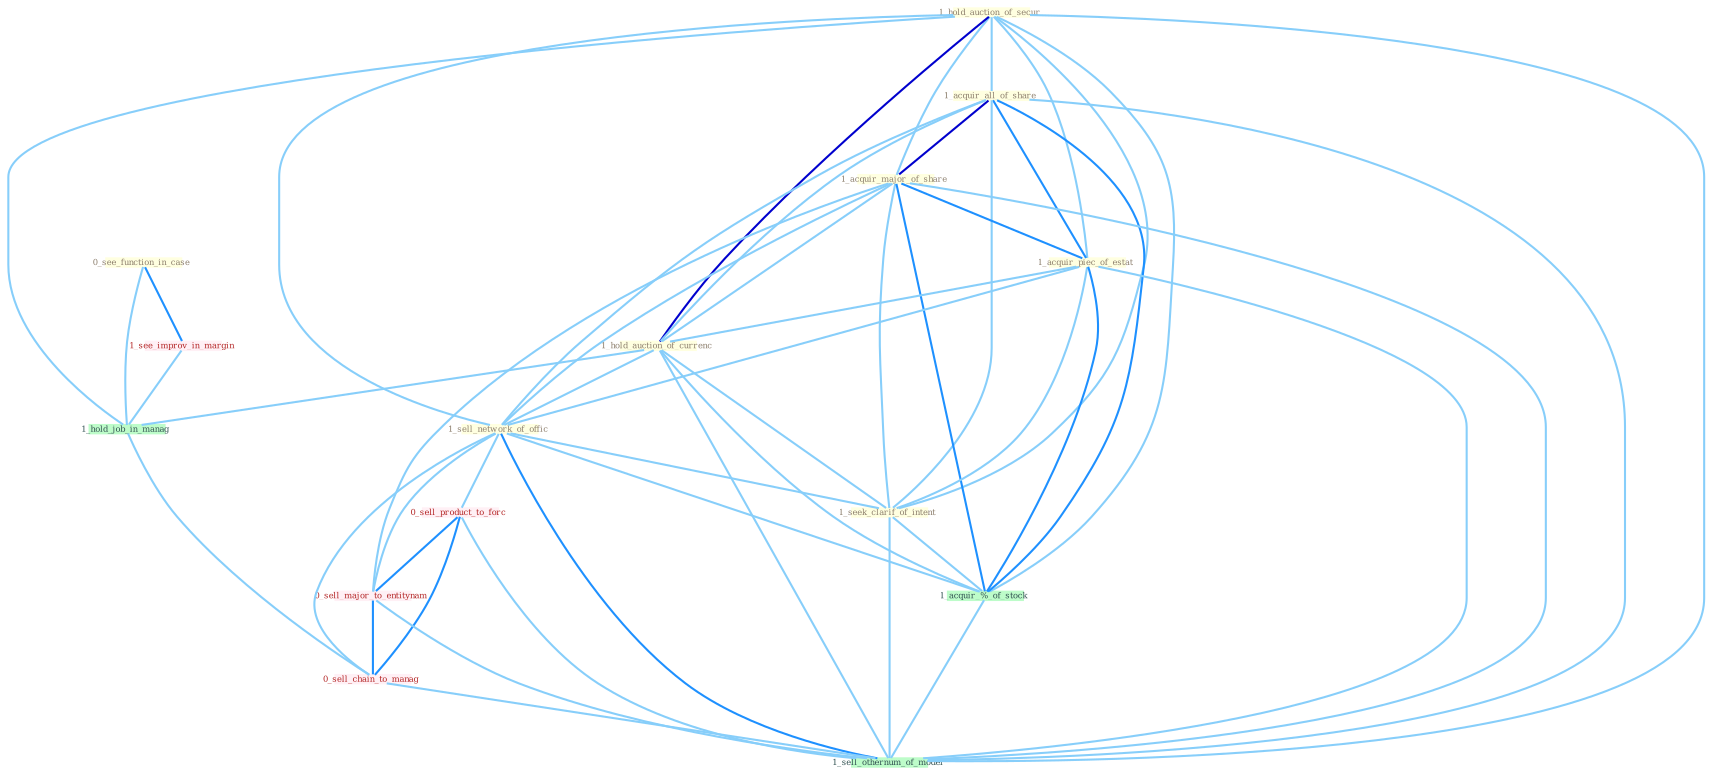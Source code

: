 Graph G{ 
    node
    [shape=polygon,style=filled,width=.5,height=.06,color="#BDFCC9",fixedsize=true,fontsize=4,
    fontcolor="#2f4f4f"];
    {node
    [color="#ffffe0", fontcolor="#8b7d6b"] "0_see_function_in_case " "1_hold_auction_of_secur " "1_acquir_all_of_share " "1_acquir_major_of_share " "1_acquir_piec_of_estat " "1_hold_auction_of_currenc " "1_sell_network_of_offic " "1_seek_clarif_of_intent "}
{node [color="#fff0f5", fontcolor="#b22222"] "1_see_improv_in_margin " "0_sell_product_to_forc " "0_sell_major_to_entitynam " "0_sell_chain_to_manag "}
edge [color="#B0E2FF"];

	"0_see_function_in_case " -- "1_see_improv_in_margin " [w="2", color="#1e90ff" , len=0.8];
	"0_see_function_in_case " -- "1_hold_job_in_manag " [w="1", color="#87cefa" ];
	"1_hold_auction_of_secur " -- "1_acquir_all_of_share " [w="1", color="#87cefa" ];
	"1_hold_auction_of_secur " -- "1_acquir_major_of_share " [w="1", color="#87cefa" ];
	"1_hold_auction_of_secur " -- "1_acquir_piec_of_estat " [w="1", color="#87cefa" ];
	"1_hold_auction_of_secur " -- "1_hold_auction_of_currenc " [w="3", color="#0000cd" , len=0.6];
	"1_hold_auction_of_secur " -- "1_sell_network_of_offic " [w="1", color="#87cefa" ];
	"1_hold_auction_of_secur " -- "1_seek_clarif_of_intent " [w="1", color="#87cefa" ];
	"1_hold_auction_of_secur " -- "1_acquir_%_of_stock " [w="1", color="#87cefa" ];
	"1_hold_auction_of_secur " -- "1_hold_job_in_manag " [w="1", color="#87cefa" ];
	"1_hold_auction_of_secur " -- "1_sell_othernum_of_model " [w="1", color="#87cefa" ];
	"1_acquir_all_of_share " -- "1_acquir_major_of_share " [w="3", color="#0000cd" , len=0.6];
	"1_acquir_all_of_share " -- "1_acquir_piec_of_estat " [w="2", color="#1e90ff" , len=0.8];
	"1_acquir_all_of_share " -- "1_hold_auction_of_currenc " [w="1", color="#87cefa" ];
	"1_acquir_all_of_share " -- "1_sell_network_of_offic " [w="1", color="#87cefa" ];
	"1_acquir_all_of_share " -- "1_seek_clarif_of_intent " [w="1", color="#87cefa" ];
	"1_acquir_all_of_share " -- "1_acquir_%_of_stock " [w="2", color="#1e90ff" , len=0.8];
	"1_acquir_all_of_share " -- "1_sell_othernum_of_model " [w="1", color="#87cefa" ];
	"1_acquir_major_of_share " -- "1_acquir_piec_of_estat " [w="2", color="#1e90ff" , len=0.8];
	"1_acquir_major_of_share " -- "1_hold_auction_of_currenc " [w="1", color="#87cefa" ];
	"1_acquir_major_of_share " -- "1_sell_network_of_offic " [w="1", color="#87cefa" ];
	"1_acquir_major_of_share " -- "1_seek_clarif_of_intent " [w="1", color="#87cefa" ];
	"1_acquir_major_of_share " -- "1_acquir_%_of_stock " [w="2", color="#1e90ff" , len=0.8];
	"1_acquir_major_of_share " -- "0_sell_major_to_entitynam " [w="1", color="#87cefa" ];
	"1_acquir_major_of_share " -- "1_sell_othernum_of_model " [w="1", color="#87cefa" ];
	"1_acquir_piec_of_estat " -- "1_hold_auction_of_currenc " [w="1", color="#87cefa" ];
	"1_acquir_piec_of_estat " -- "1_sell_network_of_offic " [w="1", color="#87cefa" ];
	"1_acquir_piec_of_estat " -- "1_seek_clarif_of_intent " [w="1", color="#87cefa" ];
	"1_acquir_piec_of_estat " -- "1_acquir_%_of_stock " [w="2", color="#1e90ff" , len=0.8];
	"1_acquir_piec_of_estat " -- "1_sell_othernum_of_model " [w="1", color="#87cefa" ];
	"1_hold_auction_of_currenc " -- "1_sell_network_of_offic " [w="1", color="#87cefa" ];
	"1_hold_auction_of_currenc " -- "1_seek_clarif_of_intent " [w="1", color="#87cefa" ];
	"1_hold_auction_of_currenc " -- "1_acquir_%_of_stock " [w="1", color="#87cefa" ];
	"1_hold_auction_of_currenc " -- "1_hold_job_in_manag " [w="1", color="#87cefa" ];
	"1_hold_auction_of_currenc " -- "1_sell_othernum_of_model " [w="1", color="#87cefa" ];
	"1_sell_network_of_offic " -- "1_seek_clarif_of_intent " [w="1", color="#87cefa" ];
	"1_sell_network_of_offic " -- "1_acquir_%_of_stock " [w="1", color="#87cefa" ];
	"1_sell_network_of_offic " -- "0_sell_product_to_forc " [w="1", color="#87cefa" ];
	"1_sell_network_of_offic " -- "0_sell_major_to_entitynam " [w="1", color="#87cefa" ];
	"1_sell_network_of_offic " -- "0_sell_chain_to_manag " [w="1", color="#87cefa" ];
	"1_sell_network_of_offic " -- "1_sell_othernum_of_model " [w="2", color="#1e90ff" , len=0.8];
	"1_seek_clarif_of_intent " -- "1_acquir_%_of_stock " [w="1", color="#87cefa" ];
	"1_seek_clarif_of_intent " -- "1_sell_othernum_of_model " [w="1", color="#87cefa" ];
	"1_see_improv_in_margin " -- "1_hold_job_in_manag " [w="1", color="#87cefa" ];
	"1_acquir_%_of_stock " -- "1_sell_othernum_of_model " [w="1", color="#87cefa" ];
	"1_hold_job_in_manag " -- "0_sell_chain_to_manag " [w="1", color="#87cefa" ];
	"0_sell_product_to_forc " -- "0_sell_major_to_entitynam " [w="2", color="#1e90ff" , len=0.8];
	"0_sell_product_to_forc " -- "0_sell_chain_to_manag " [w="2", color="#1e90ff" , len=0.8];
	"0_sell_product_to_forc " -- "1_sell_othernum_of_model " [w="1", color="#87cefa" ];
	"0_sell_major_to_entitynam " -- "0_sell_chain_to_manag " [w="2", color="#1e90ff" , len=0.8];
	"0_sell_major_to_entitynam " -- "1_sell_othernum_of_model " [w="1", color="#87cefa" ];
	"0_sell_chain_to_manag " -- "1_sell_othernum_of_model " [w="1", color="#87cefa" ];
}